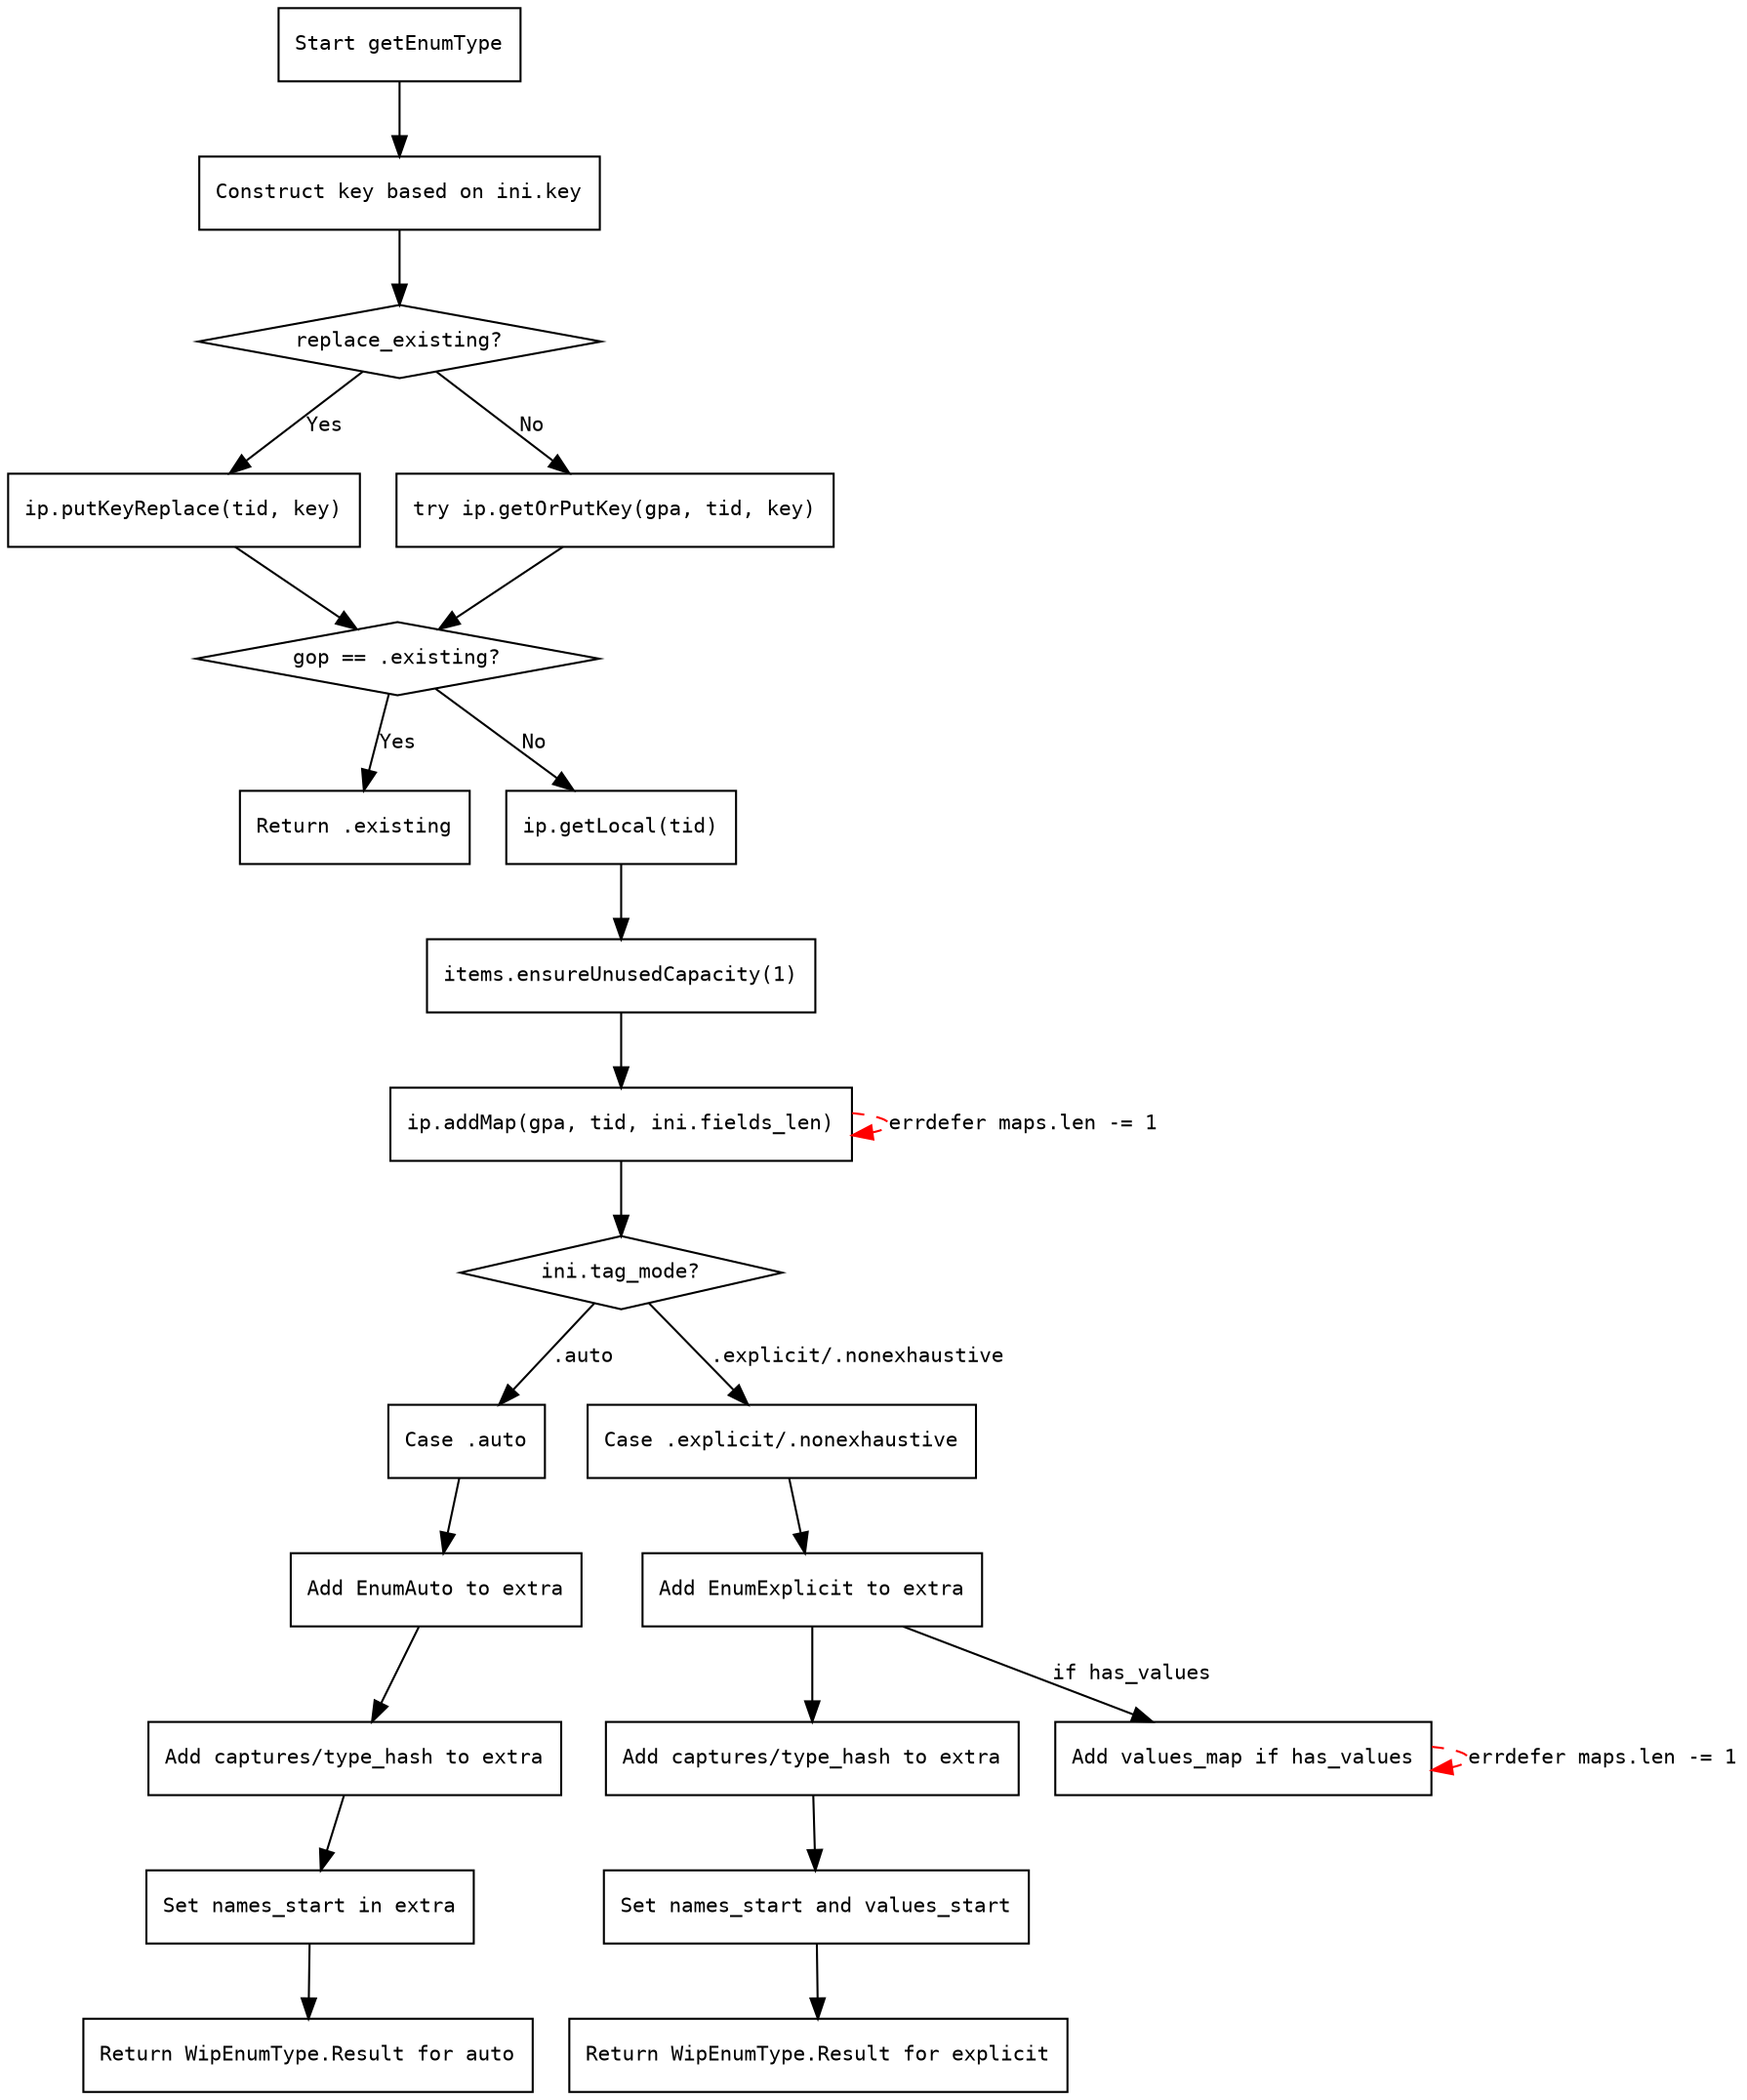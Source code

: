 
digraph flowchart {
    node [shape=rectangle, fontname="Courier", fontsize=10];
    edge [fontname="Courier", fontsize=10];

    start [label="Start getEnumType"];
    construct_key [label="Construct key based on ini.key"];
    check_replace [label="replace_existing?", shape=diamond];
    put_replace [label="ip.putKeyReplace(tid, key)"];
    get_or_put [label="try ip.getOrPutKey(gpa, tid, key)"];
    check_gop [label="gop == .existing?", shape=diamond];
    return_existing [label="Return .existing"];
    get_local [label="ip.getLocal(tid)"];
    ensure_capacity [label="items.ensureUnusedCapacity(1)"];
    add_names_map [label="ip.addMap(gpa, tid, ini.fields_len)"];
    check_tag_mode [label="ini.tag_mode?", shape=diamond];
    handle_auto [label="Case .auto"];
    handle_explicit [label="Case .explicit/.nonexhaustive"];
    add_enum_auto [label="Add EnumAuto to extra"];
    process_captures_auto [label="Add captures/type_hash to extra"];
    set_names_auto [label="Set names_start in extra"];
    return_auto [label="Return WipEnumType.Result for auto"];
    add_enum_explicit [label="Add EnumExplicit to extra"];
    process_captures_explicit [label="Add captures/type_hash to extra"];
    add_values_map [label="Add values_map if has_values"];
    set_names_values_explicit [label="Set names_start and values_start"];
    return_explicit [label="Return WipEnumType.Result for explicit"];

    start -> construct_key;
    construct_key -> check_replace;
    check_replace -> put_replace [label="Yes"];
    check_replace -> get_or_put [label="No"];
    put_replace -> check_gop;
    get_or_put -> check_gop;
    check_gop -> return_existing [label="Yes"];
    check_gop -> get_local [label="No"];
    get_local -> ensure_capacity;
    ensure_capacity -> add_names_map;
    add_names_map -> check_tag_mode;
    check_tag_mode -> handle_auto [label=".auto"];
    check_tag_mode -> handle_explicit [label=".explicit/.nonexhaustive"];

    handle_auto -> add_enum_auto;
    add_enum_auto -> process_captures_auto;
    process_captures_auto -> set_names_auto;
    set_names_auto -> return_auto;

    handle_explicit -> add_enum_explicit;
    add_enum_explicit -> add_values_map [label="if has_values"];
    add_enum_explicit -> process_captures_explicit;
    process_captures_explicit -> set_names_values_explicit;
    set_names_values_explicit -> return_explicit;

    // Error handling edges
    edge [style=dashed, color=red];
    add_names_map -> add_names_map [label="errdefer maps.len -= 1"];
    add_values_map -> add_values_map [label="errdefer maps.len -= 1"];
}
